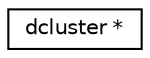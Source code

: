 digraph "Graphical Class Hierarchy"
{
 // INTERACTIVE_SVG=YES
 // LATEX_PDF_SIZE
  edge [fontname="Helvetica",fontsize="10",labelfontname="Helvetica",labelfontsize="10"];
  node [fontname="Helvetica",fontsize="10",shape=record];
  rankdir="LR";
  Node0 [label="dcluster *",height=0.2,width=0.4,color="black", fillcolor="white", style="filled",URL="$classdcluster_01_5.html",tooltip=" "];
}
